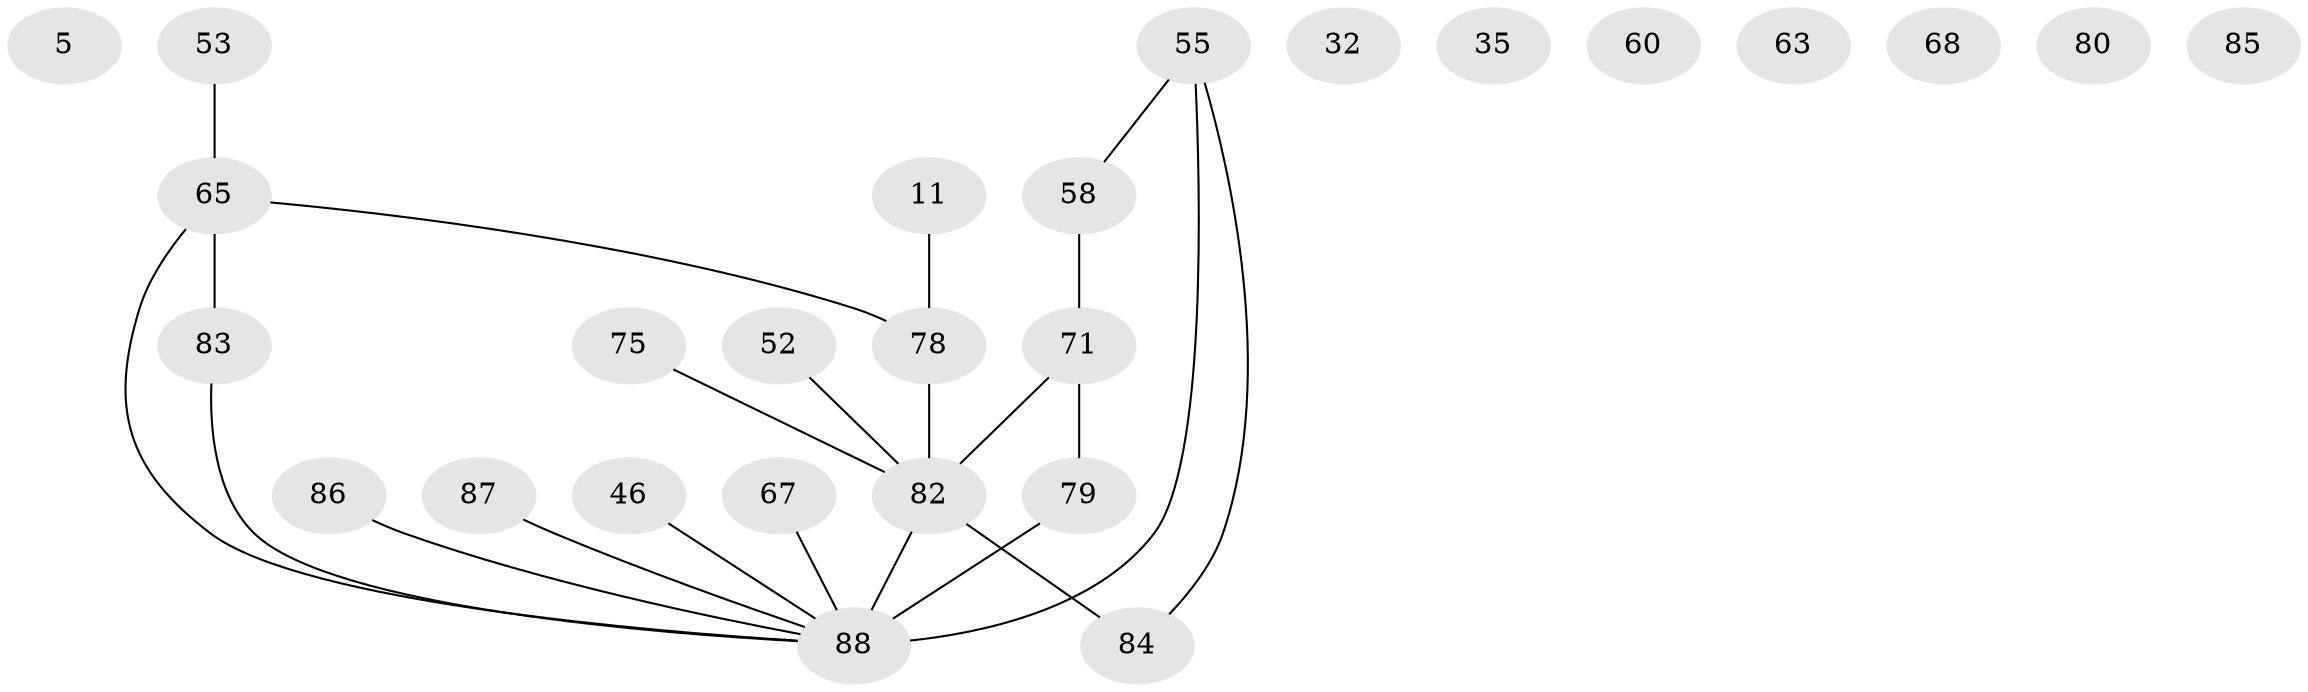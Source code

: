 // original degree distribution, {1: 0.2727272727272727, 3: 0.20454545454545456, 0: 0.056818181818181816, 2: 0.3068181818181818, 4: 0.125, 5: 0.022727272727272728, 6: 0.011363636363636364}
// Generated by graph-tools (version 1.1) at 2025/42/03/04/25 21:42:50]
// undirected, 26 vertices, 22 edges
graph export_dot {
graph [start="1"]
  node [color=gray90,style=filled];
  5;
  11;
  32 [super="+9"];
  35;
  46 [super="+7"];
  52;
  53;
  55 [super="+29"];
  58 [super="+20"];
  60;
  63 [super="+21+23"];
  65 [super="+64+43"];
  67 [super="+56"];
  68;
  71 [super="+59"];
  75 [super="+26"];
  78 [super="+50"];
  79;
  80 [super="+17"];
  82 [super="+57+51+62+76+72+69"];
  83 [super="+4"];
  84 [super="+54"];
  85;
  86 [super="+42+70"];
  87;
  88 [super="+40+66+77+81"];
  11 -- 78;
  46 -- 88;
  52 -- 82;
  53 -- 65;
  55 -- 84;
  55 -- 58;
  55 -- 88 [weight=4];
  58 -- 71;
  65 -- 83 [weight=3];
  65 -- 78;
  65 -- 88;
  67 -- 88;
  71 -- 79;
  71 -- 82 [weight=2];
  75 -- 82;
  78 -- 82 [weight=3];
  79 -- 88;
  82 -- 84;
  82 -- 88 [weight=3];
  83 -- 88 [weight=3];
  86 -- 88;
  87 -- 88;
}
